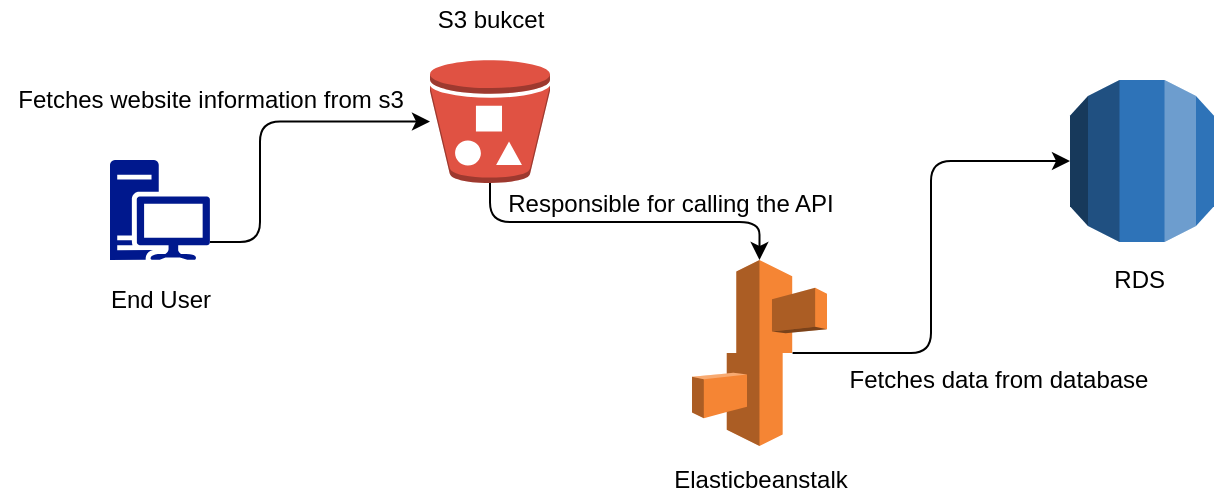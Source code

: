 <mxfile version="15.0.3" type="device"><diagram id="SPIsU0aBOd1OLlL3yWvx" name="Page-1"><mxGraphModel dx="1038" dy="547" grid="1" gridSize="10" guides="1" tooltips="1" connect="1" arrows="1" fold="1" page="1" pageScale="1" pageWidth="850" pageHeight="1100" math="0" shadow="0"><root><mxCell id="0"/><mxCell id="1" parent="0"/><mxCell id="gXq6womxZJZFPG3tshqG-2" value="" style="aspect=fixed;pointerEvents=1;shadow=0;dashed=0;html=1;strokeColor=none;labelPosition=center;verticalLabelPosition=bottom;verticalAlign=top;align=center;fillColor=#00188D;shape=mxgraph.mscae.enterprise.workstation_client" vertex="1" parent="1"><mxGeometry x="100" y="230" width="50" height="50" as="geometry"/></mxCell><mxCell id="gXq6womxZJZFPG3tshqG-3" value="" style="outlineConnect=0;dashed=0;verticalLabelPosition=bottom;verticalAlign=top;align=center;html=1;shape=mxgraph.aws3.bucket_with_objects;fillColor=#E05243;gradientColor=none;" vertex="1" parent="1"><mxGeometry x="260" y="180" width="60" height="61.5" as="geometry"/></mxCell><mxCell id="gXq6womxZJZFPG3tshqG-4" value="" style="outlineConnect=0;dashed=0;verticalLabelPosition=bottom;verticalAlign=top;align=center;html=1;shape=mxgraph.aws3.rds;fillColor=#2E73B8;gradientColor=none;" vertex="1" parent="1"><mxGeometry x="580" y="190" width="72" height="81" as="geometry"/></mxCell><mxCell id="gXq6womxZJZFPG3tshqG-5" value="" style="outlineConnect=0;dashed=0;verticalLabelPosition=bottom;verticalAlign=top;align=center;html=1;shape=mxgraph.aws3.elastic_beanstalk;fillColor=#F58534;gradientColor=none;" vertex="1" parent="1"><mxGeometry x="391" y="280" width="67.5" height="93" as="geometry"/></mxCell><mxCell id="gXq6womxZJZFPG3tshqG-6" value="End User&lt;br&gt;" style="text;html=1;resizable=0;autosize=1;align=center;verticalAlign=middle;points=[];fillColor=none;strokeColor=none;rounded=0;" vertex="1" parent="1"><mxGeometry x="90" y="290" width="70" height="20" as="geometry"/></mxCell><mxCell id="gXq6womxZJZFPG3tshqG-8" value="S3 bukcet&lt;br&gt;" style="text;html=1;resizable=0;autosize=1;align=center;verticalAlign=middle;points=[];fillColor=none;strokeColor=none;rounded=0;" vertex="1" parent="1"><mxGeometry x="255" y="150" width="70" height="20" as="geometry"/></mxCell><mxCell id="gXq6womxZJZFPG3tshqG-9" value="Elasticbeanstalk&lt;br&gt;" style="text;html=1;resizable=0;autosize=1;align=center;verticalAlign=middle;points=[];fillColor=none;strokeColor=none;rounded=0;" vertex="1" parent="1"><mxGeometry x="375" y="380" width="100" height="20" as="geometry"/></mxCell><mxCell id="gXq6womxZJZFPG3tshqG-10" value="RDS&amp;nbsp;&lt;br&gt;" style="text;html=1;resizable=0;autosize=1;align=center;verticalAlign=middle;points=[];fillColor=none;strokeColor=none;rounded=0;" vertex="1" parent="1"><mxGeometry x="596" y="280" width="40" height="20" as="geometry"/></mxCell><mxCell id="gXq6womxZJZFPG3tshqG-11" value="" style="edgeStyle=elbowEdgeStyle;elbow=horizontal;endArrow=classic;html=1;" edge="1" parent="1" target="gXq6womxZJZFPG3tshqG-3"><mxGeometry width="50" height="50" relative="1" as="geometry"><mxPoint x="150" y="271" as="sourcePoint"/><mxPoint x="200" y="221" as="targetPoint"/><Array as="points"><mxPoint x="175" y="251"/></Array></mxGeometry></mxCell><mxCell id="gXq6womxZJZFPG3tshqG-12" value="" style="edgeStyle=elbowEdgeStyle;elbow=vertical;endArrow=classic;html=1;entryX=0.5;entryY=0;entryDx=0;entryDy=0;entryPerimeter=0;" edge="1" parent="1" source="gXq6womxZJZFPG3tshqG-3" target="gXq6womxZJZFPG3tshqG-5"><mxGeometry width="50" height="50" relative="1" as="geometry"><mxPoint x="330" y="220" as="sourcePoint"/><mxPoint x="410" y="280" as="targetPoint"/></mxGeometry></mxCell><mxCell id="gXq6womxZJZFPG3tshqG-13" value="" style="edgeStyle=elbowEdgeStyle;elbow=horizontal;endArrow=classic;html=1;exitX=0.745;exitY=0.5;exitDx=0;exitDy=0;exitPerimeter=0;" edge="1" parent="1" source="gXq6womxZJZFPG3tshqG-5" target="gXq6womxZJZFPG3tshqG-4"><mxGeometry width="50" height="50" relative="1" as="geometry"><mxPoint x="470" y="321" as="sourcePoint"/><mxPoint x="520" y="271" as="targetPoint"/></mxGeometry></mxCell><mxCell id="gXq6womxZJZFPG3tshqG-14" value="Fetches data from database" style="text;html=1;resizable=0;autosize=1;align=center;verticalAlign=middle;points=[];fillColor=none;strokeColor=none;rounded=0;" vertex="1" parent="1"><mxGeometry x="458.5" y="330" width="170" height="20" as="geometry"/></mxCell><mxCell id="gXq6womxZJZFPG3tshqG-15" value="Responsible for calling the API" style="text;html=1;resizable=0;autosize=1;align=center;verticalAlign=middle;points=[];fillColor=none;strokeColor=none;rounded=0;" vertex="1" parent="1"><mxGeometry x="290" y="241.5" width="180" height="20" as="geometry"/></mxCell><mxCell id="gXq6womxZJZFPG3tshqG-16" value="Fetches website information from s3" style="text;html=1;resizable=0;autosize=1;align=center;verticalAlign=middle;points=[];fillColor=none;strokeColor=none;rounded=0;" vertex="1" parent="1"><mxGeometry x="45" y="190" width="210" height="20" as="geometry"/></mxCell></root></mxGraphModel></diagram></mxfile>